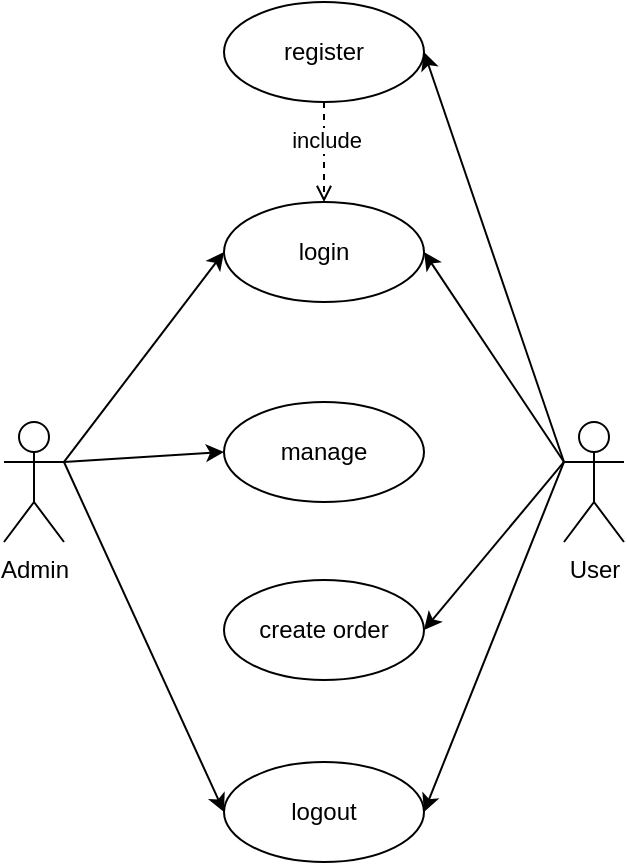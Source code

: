 <mxfile version="24.8.3" pages="2">
  <diagram name="useCase" id="Ls2bzayyUG1DLT7uLyJ-">
    <mxGraphModel dx="794" dy="492" grid="1" gridSize="10" guides="1" tooltips="1" connect="1" arrows="1" fold="1" page="1" pageScale="1" pageWidth="1169" pageHeight="827" math="0" shadow="0">
      <root>
        <mxCell id="0" />
        <mxCell id="1" parent="0" />
        <mxCell id="PBIBhDTNvAsgROowIsOv-17" style="rounded=0;orthogonalLoop=1;jettySize=auto;html=1;exitX=1;exitY=0.333;exitDx=0;exitDy=0;exitPerimeter=0;entryX=0;entryY=0.5;entryDx=0;entryDy=0;" parent="1" source="PBIBhDTNvAsgROowIsOv-1" target="PBIBhDTNvAsgROowIsOv-9" edge="1">
          <mxGeometry relative="1" as="geometry" />
        </mxCell>
        <mxCell id="PBIBhDTNvAsgROowIsOv-25" style="rounded=0;orthogonalLoop=1;jettySize=auto;html=1;exitX=1;exitY=0.333;exitDx=0;exitDy=0;exitPerimeter=0;entryX=0;entryY=0.5;entryDx=0;entryDy=0;" parent="1" source="PBIBhDTNvAsgROowIsOv-1" target="PBIBhDTNvAsgROowIsOv-14" edge="1">
          <mxGeometry relative="1" as="geometry" />
        </mxCell>
        <mxCell id="PBIBhDTNvAsgROowIsOv-27" style="rounded=0;orthogonalLoop=1;jettySize=auto;html=1;exitX=1;exitY=0.333;exitDx=0;exitDy=0;exitPerimeter=0;entryX=0;entryY=0.5;entryDx=0;entryDy=0;" parent="1" source="PBIBhDTNvAsgROowIsOv-1" target="PBIBhDTNvAsgROowIsOv-8" edge="1">
          <mxGeometry relative="1" as="geometry" />
        </mxCell>
        <mxCell id="PBIBhDTNvAsgROowIsOv-1" value="Admin" style="shape=umlActor;verticalLabelPosition=bottom;verticalAlign=top;html=1;outlineConnect=0;" parent="1" vertex="1">
          <mxGeometry x="250" y="310" width="30" height="60" as="geometry" />
        </mxCell>
        <mxCell id="PBIBhDTNvAsgROowIsOv-18" style="rounded=0;orthogonalLoop=1;jettySize=auto;html=1;exitX=0;exitY=0.333;exitDx=0;exitDy=0;exitPerimeter=0;entryX=1;entryY=0.5;entryDx=0;entryDy=0;" parent="1" source="PBIBhDTNvAsgROowIsOv-6" target="PBIBhDTNvAsgROowIsOv-7" edge="1">
          <mxGeometry relative="1" as="geometry" />
        </mxCell>
        <mxCell id="PBIBhDTNvAsgROowIsOv-19" style="rounded=0;orthogonalLoop=1;jettySize=auto;html=1;exitX=0;exitY=0.333;exitDx=0;exitDy=0;exitPerimeter=0;entryX=1;entryY=0.5;entryDx=0;entryDy=0;" parent="1" source="PBIBhDTNvAsgROowIsOv-6" target="PBIBhDTNvAsgROowIsOv-13" edge="1">
          <mxGeometry relative="1" as="geometry" />
        </mxCell>
        <mxCell id="PBIBhDTNvAsgROowIsOv-20" style="rounded=0;orthogonalLoop=1;jettySize=auto;html=1;exitX=0;exitY=0.333;exitDx=0;exitDy=0;exitPerimeter=0;entryX=1;entryY=0.5;entryDx=0;entryDy=0;" parent="1" source="PBIBhDTNvAsgROowIsOv-6" target="PBIBhDTNvAsgROowIsOv-14" edge="1">
          <mxGeometry relative="1" as="geometry" />
        </mxCell>
        <mxCell id="PBIBhDTNvAsgROowIsOv-26" style="rounded=0;orthogonalLoop=1;jettySize=auto;html=1;exitX=0;exitY=0.333;exitDx=0;exitDy=0;exitPerimeter=0;entryX=1;entryY=0.5;entryDx=0;entryDy=0;" parent="1" source="PBIBhDTNvAsgROowIsOv-6" target="PBIBhDTNvAsgROowIsOv-8" edge="1">
          <mxGeometry relative="1" as="geometry" />
        </mxCell>
        <mxCell id="PBIBhDTNvAsgROowIsOv-6" value="User" style="shape=umlActor;verticalLabelPosition=bottom;verticalAlign=top;html=1;outlineConnect=0;" parent="1" vertex="1">
          <mxGeometry x="530" y="310" width="30" height="60" as="geometry" />
        </mxCell>
        <mxCell id="PBIBhDTNvAsgROowIsOv-7" value="register" style="ellipse;whiteSpace=wrap;html=1;" parent="1" vertex="1">
          <mxGeometry x="360" y="100" width="100" height="50" as="geometry" />
        </mxCell>
        <mxCell id="PBIBhDTNvAsgROowIsOv-8" value="login" style="ellipse;whiteSpace=wrap;html=1;" parent="1" vertex="1">
          <mxGeometry x="360" y="200" width="100" height="50" as="geometry" />
        </mxCell>
        <mxCell id="PBIBhDTNvAsgROowIsOv-9" value="manage" style="ellipse;whiteSpace=wrap;html=1;" parent="1" vertex="1">
          <mxGeometry x="360" y="300" width="100" height="50" as="geometry" />
        </mxCell>
        <mxCell id="PBIBhDTNvAsgROowIsOv-13" value="create order" style="ellipse;whiteSpace=wrap;html=1;" parent="1" vertex="1">
          <mxGeometry x="360" y="389" width="100" height="50" as="geometry" />
        </mxCell>
        <mxCell id="PBIBhDTNvAsgROowIsOv-14" value="logout" style="ellipse;whiteSpace=wrap;html=1;" parent="1" vertex="1">
          <mxGeometry x="360" y="480" width="100" height="50" as="geometry" />
        </mxCell>
        <mxCell id="ah2DOJyxFixf9z7omzIT-4" value="" style="html=1;verticalAlign=bottom;labelBackgroundColor=none;endArrow=open;endFill=0;dashed=1;rounded=0;exitX=0.5;exitY=1;exitDx=0;exitDy=0;entryX=0.5;entryY=0;entryDx=0;entryDy=0;" parent="1" source="PBIBhDTNvAsgROowIsOv-7" edge="1" target="PBIBhDTNvAsgROowIsOv-8">
          <mxGeometry x="1" width="160" relative="1" as="geometry">
            <mxPoint x="330" y="60" as="sourcePoint" />
            <mxPoint x="410" y="120" as="targetPoint" />
            <mxPoint as="offset" />
          </mxGeometry>
        </mxCell>
        <mxCell id="ah2DOJyxFixf9z7omzIT-5" value="include" style="edgeLabel;html=1;align=center;verticalAlign=middle;resizable=0;points=[];" parent="ah2DOJyxFixf9z7omzIT-4" vertex="1" connectable="0">
          <mxGeometry x="-0.233" y="1" relative="1" as="geometry">
            <mxPoint as="offset" />
          </mxGeometry>
        </mxCell>
      </root>
    </mxGraphModel>
  </diagram>
  <diagram id="wweNjxVhWRPUDFzTzey8" name="activityDiagram">
    <mxGraphModel dx="3970" dy="2460" grid="1" gridSize="10" guides="1" tooltips="1" connect="1" arrows="1" fold="1" page="1" pageScale="1" pageWidth="1654" pageHeight="1169" math="0" shadow="0">
      <root>
        <mxCell id="0" />
        <mxCell id="1" parent="0" />
        <mxCell id="heNB-cjnZlvik8QZEkDk-1" value="Auth" style="text;html=1;align=center;verticalAlign=middle;whiteSpace=wrap;rounded=0;fontSize=100;" parent="1" vertex="1">
          <mxGeometry x="675" y="20" width="305" height="110" as="geometry" />
        </mxCell>
        <mxCell id="heNB-cjnZlvik8QZEkDk-3" value="Admin" style="text;html=1;align=center;verticalAlign=middle;whiteSpace=wrap;rounded=0;fontSize=50;" parent="1" vertex="1">
          <mxGeometry x="307" y="220" width="150" height="70" as="geometry" />
        </mxCell>
        <mxCell id="heNB-cjnZlvik8QZEkDk-4" value="User" style="text;html=1;align=center;verticalAlign=middle;whiteSpace=wrap;rounded=0;fontSize=50;" parent="1" vertex="1">
          <mxGeometry x="1247" y="220" width="150" height="70" as="geometry" />
        </mxCell>
        <mxCell id="heNB-cjnZlvik8QZEkDk-5" value="" style="shape=ellipse;fillColor=#0065FF;strokeColor=none;html=1;sketch=0;" parent="1" vertex="1">
          <mxGeometry x="574" y="290" width="10" height="10" as="geometry" />
        </mxCell>
        <mxCell id="heNB-cjnZlvik8QZEkDk-6" value="Admin" style="swimlane;whiteSpace=wrap;html=1;" parent="1" vertex="1">
          <mxGeometry x="180" y="300" width="200" height="470" as="geometry" />
        </mxCell>
        <mxCell id="heNB-cjnZlvik8QZEkDk-9" value="Input username &amp;amp; password" style="rounded=0;whiteSpace=wrap;html=1;" parent="heNB-cjnZlvik8QZEkDk-6" vertex="1">
          <mxGeometry x="40" y="194" width="120" height="60" as="geometry" />
        </mxCell>
        <mxCell id="heNB-cjnZlvik8QZEkDk-10" style="edgeStyle=orthogonalEdgeStyle;rounded=0;orthogonalLoop=1;jettySize=auto;html=1;exitX=0.5;exitY=1;exitDx=0;exitDy=0;entryX=0.5;entryY=0;entryDx=0;entryDy=0;" parent="heNB-cjnZlvik8QZEkDk-6" source="heNB-cjnZlvik8QZEkDk-11" target="heNB-cjnZlvik8QZEkDk-13" edge="1">
          <mxGeometry relative="1" as="geometry" />
        </mxCell>
        <mxCell id="heNB-cjnZlvik8QZEkDk-11" value="" style="ellipse;html=1;shape=startState;fillColor=#000000;strokeColor=#ff0000;" parent="heNB-cjnZlvik8QZEkDk-6" vertex="1">
          <mxGeometry x="85" y="32" width="30" height="30" as="geometry" />
        </mxCell>
        <mxCell id="heNB-cjnZlvik8QZEkDk-27" style="edgeStyle=orthogonalEdgeStyle;rounded=0;orthogonalLoop=1;jettySize=auto;html=1;exitX=0.5;exitY=1;exitDx=0;exitDy=0;entryX=0.5;entryY=0;entryDx=0;entryDy=0;" parent="heNB-cjnZlvik8QZEkDk-6" source="heNB-cjnZlvik8QZEkDk-13" target="heNB-cjnZlvik8QZEkDk-9" edge="1">
          <mxGeometry relative="1" as="geometry" />
        </mxCell>
        <mxCell id="heNB-cjnZlvik8QZEkDk-13" value="Halaman login" style="rounded=0;whiteSpace=wrap;html=1;" parent="heNB-cjnZlvik8QZEkDk-6" vertex="1">
          <mxGeometry x="40" y="92" width="120" height="60" as="geometry" />
        </mxCell>
        <mxCell id="heNB-cjnZlvik8QZEkDk-14" style="edgeStyle=orthogonalEdgeStyle;rounded=0;orthogonalLoop=1;jettySize=auto;html=1;exitX=0.5;exitY=1;exitDx=0;exitDy=0;entryX=0.5;entryY=0;entryDx=0;entryDy=0;" parent="heNB-cjnZlvik8QZEkDk-6" source="heNB-cjnZlvik8QZEkDk-15" target="heNB-cjnZlvik8QZEkDk-16" edge="1">
          <mxGeometry relative="1" as="geometry" />
        </mxCell>
        <mxCell id="heNB-cjnZlvik8QZEkDk-15" value="Admin dashboard" style="rounded=0;whiteSpace=wrap;html=1;" parent="heNB-cjnZlvik8QZEkDk-6" vertex="1">
          <mxGeometry x="40" y="340" width="120" height="60" as="geometry" />
        </mxCell>
        <mxCell id="heNB-cjnZlvik8QZEkDk-16" value="" style="ellipse;html=1;shape=endState;fillColor=#000000;strokeColor=#ff0000;" parent="heNB-cjnZlvik8QZEkDk-6" vertex="1">
          <mxGeometry x="89.5" y="430" width="21" height="20" as="geometry" />
        </mxCell>
        <mxCell id="heNB-cjnZlvik8QZEkDk-17" value="Sistem" style="swimlane;whiteSpace=wrap;html=1;startSize=23;" parent="1" vertex="1">
          <mxGeometry x="380" y="300" width="200" height="470" as="geometry" />
        </mxCell>
        <mxCell id="heNB-cjnZlvik8QZEkDk-18" value="User valid?" style="rhombus;whiteSpace=wrap;html=1;" parent="heNB-cjnZlvik8QZEkDk-17" vertex="1">
          <mxGeometry x="60" y="260" width="80" height="80" as="geometry" />
        </mxCell>
        <mxCell id="heNB-cjnZlvik8QZEkDk-19" style="edgeStyle=orthogonalEdgeStyle;rounded=0;orthogonalLoop=1;jettySize=auto;html=1;exitX=0.5;exitY=1;exitDx=0;exitDy=0;entryX=0;entryY=0.5;entryDx=0;entryDy=0;" parent="1" source="heNB-cjnZlvik8QZEkDk-9" target="heNB-cjnZlvik8QZEkDk-18" edge="1">
          <mxGeometry relative="1" as="geometry" />
        </mxCell>
        <mxCell id="heNB-cjnZlvik8QZEkDk-23" style="edgeStyle=orthogonalEdgeStyle;rounded=0;orthogonalLoop=1;jettySize=auto;html=1;exitX=0.5;exitY=1;exitDx=0;exitDy=0;entryX=1;entryY=0.5;entryDx=0;entryDy=0;" parent="1" source="heNB-cjnZlvik8QZEkDk-18" target="heNB-cjnZlvik8QZEkDk-15" edge="1">
          <mxGeometry relative="1" as="geometry" />
        </mxCell>
        <mxCell id="heNB-cjnZlvik8QZEkDk-24" value="Yes" style="edgeLabel;html=1;align=center;verticalAlign=middle;resizable=0;points=[];" parent="heNB-cjnZlvik8QZEkDk-23" vertex="1" connectable="0">
          <mxGeometry x="0.0" y="-1" relative="1" as="geometry">
            <mxPoint as="offset" />
          </mxGeometry>
        </mxCell>
        <mxCell id="heNB-cjnZlvik8QZEkDk-25" style="edgeStyle=orthogonalEdgeStyle;rounded=0;orthogonalLoop=1;jettySize=auto;html=1;exitX=0.5;exitY=0;exitDx=0;exitDy=0;entryX=1;entryY=0.5;entryDx=0;entryDy=0;" parent="1" source="heNB-cjnZlvik8QZEkDk-18" target="heNB-cjnZlvik8QZEkDk-13" edge="1">
          <mxGeometry relative="1" as="geometry" />
        </mxCell>
        <mxCell id="heNB-cjnZlvik8QZEkDk-26" value="No" style="edgeLabel;html=1;align=center;verticalAlign=middle;resizable=0;points=[];" parent="heNB-cjnZlvik8QZEkDk-25" vertex="1" connectable="0">
          <mxGeometry x="-0.328" relative="1" as="geometry">
            <mxPoint as="offset" />
          </mxGeometry>
        </mxCell>
        <mxCell id="heNB-cjnZlvik8QZEkDk-28" value="" style="shape=ellipse;fillColor=#0065FF;strokeColor=none;html=1;sketch=0;" parent="1" vertex="1">
          <mxGeometry x="1514" y="286" width="10" height="10" as="geometry" />
        </mxCell>
        <mxCell id="heNB-cjnZlvik8QZEkDk-29" value="User" style="swimlane;whiteSpace=wrap;html=1;" parent="1" vertex="1">
          <mxGeometry x="1120" y="296" width="200" height="748" as="geometry" />
        </mxCell>
        <mxCell id="heNB-cjnZlvik8QZEkDk-30" style="edgeStyle=orthogonalEdgeStyle;rounded=0;orthogonalLoop=1;jettySize=auto;html=1;exitX=0.5;exitY=1;exitDx=0;exitDy=0;entryX=0.5;entryY=0;entryDx=0;entryDy=0;" parent="heNB-cjnZlvik8QZEkDk-29" source="heNB-cjnZlvik8QZEkDk-31" target="heNB-cjnZlvik8QZEkDk-32" edge="1">
          <mxGeometry relative="1" as="geometry" />
        </mxCell>
        <mxCell id="heNB-cjnZlvik8QZEkDk-31" value="Halaman login" style="rounded=0;whiteSpace=wrap;html=1;" parent="heNB-cjnZlvik8QZEkDk-29" vertex="1">
          <mxGeometry x="40" y="182" width="120" height="60" as="geometry" />
        </mxCell>
        <mxCell id="heNB-cjnZlvik8QZEkDk-32" value="Input username &amp;amp; password" style="rounded=0;whiteSpace=wrap;html=1;" parent="heNB-cjnZlvik8QZEkDk-29" vertex="1">
          <mxGeometry x="40" y="272" width="120" height="60" as="geometry" />
        </mxCell>
        <mxCell id="heNB-cjnZlvik8QZEkDk-45" style="edgeStyle=orthogonalEdgeStyle;rounded=0;orthogonalLoop=1;jettySize=auto;html=1;exitX=0.5;exitY=1;exitDx=0;exitDy=0;" parent="heNB-cjnZlvik8QZEkDk-29" source="heNB-cjnZlvik8QZEkDk-34" target="heNB-cjnZlvik8QZEkDk-36" edge="1">
          <mxGeometry relative="1" as="geometry" />
        </mxCell>
        <mxCell id="heNB-cjnZlvik8QZEkDk-34" value="" style="ellipse;html=1;shape=startState;fillColor=#000000;strokeColor=#ff0000;" parent="heNB-cjnZlvik8QZEkDk-29" vertex="1">
          <mxGeometry x="85" y="32" width="30" height="30" as="geometry" />
        </mxCell>
        <mxCell id="heNB-cjnZlvik8QZEkDk-35" style="edgeStyle=orthogonalEdgeStyle;rounded=0;orthogonalLoop=1;jettySize=auto;html=1;exitX=0.5;exitY=1;exitDx=0;exitDy=0;entryX=0.5;entryY=0;entryDx=0;entryDy=0;" parent="heNB-cjnZlvik8QZEkDk-29" source="heNB-cjnZlvik8QZEkDk-36" target="heNB-cjnZlvik8QZEkDk-31" edge="1">
          <mxGeometry relative="1" as="geometry" />
        </mxCell>
        <mxCell id="heNB-cjnZlvik8QZEkDk-36" value="Halaman awal" style="rounded=0;whiteSpace=wrap;html=1;" parent="heNB-cjnZlvik8QZEkDk-29" vertex="1">
          <mxGeometry x="40" y="92" width="120" height="60" as="geometry" />
        </mxCell>
        <mxCell id="heNB-cjnZlvik8QZEkDk-38" value="User dashboard" style="rounded=0;whiteSpace=wrap;html=1;" parent="heNB-cjnZlvik8QZEkDk-29" vertex="1">
          <mxGeometry x="40" y="628" width="120" height="60" as="geometry" />
        </mxCell>
        <mxCell id="heNB-cjnZlvik8QZEkDk-46" value="Halaman registrasi" style="rounded=0;whiteSpace=wrap;html=1;" parent="heNB-cjnZlvik8QZEkDk-29" vertex="1">
          <mxGeometry x="40" y="518" width="120" height="60" as="geometry" />
        </mxCell>
        <mxCell id="heNB-cjnZlvik8QZEkDk-49" value="Yes" style="edgeStyle=orthogonalEdgeStyle;rounded=0;orthogonalLoop=1;jettySize=auto;html=1;exitX=0.5;exitY=1;exitDx=0;exitDy=0;entryX=0.5;entryY=0;entryDx=0;entryDy=0;" parent="heNB-cjnZlvik8QZEkDk-29" source="heNB-cjnZlvik8QZEkDk-48" target="heNB-cjnZlvik8QZEkDk-46" edge="1">
          <mxGeometry relative="1" as="geometry" />
        </mxCell>
        <mxCell id="heNB-cjnZlvik8QZEkDk-52" value="No" style="edgeStyle=orthogonalEdgeStyle;rounded=0;orthogonalLoop=1;jettySize=auto;html=1;exitX=0;exitY=0.5;exitDx=0;exitDy=0;entryX=0;entryY=0.5;entryDx=0;entryDy=0;" parent="heNB-cjnZlvik8QZEkDk-29" source="heNB-cjnZlvik8QZEkDk-48" target="heNB-cjnZlvik8QZEkDk-31" edge="1">
          <mxGeometry relative="1" as="geometry" />
        </mxCell>
        <mxCell id="heNB-cjnZlvik8QZEkDk-48" value="Ingin buat akun?" style="rhombus;whiteSpace=wrap;html=1;" parent="heNB-cjnZlvik8QZEkDk-29" vertex="1">
          <mxGeometry x="60" y="398" width="80" height="80" as="geometry" />
        </mxCell>
        <mxCell id="heNB-cjnZlvik8QZEkDk-40" value="Sistem" style="swimlane;whiteSpace=wrap;html=1;startSize=23;" parent="1" vertex="1">
          <mxGeometry x="1320" y="296" width="200" height="748" as="geometry" />
        </mxCell>
        <mxCell id="heNB-cjnZlvik8QZEkDk-41" value="User valid?" style="rhombus;whiteSpace=wrap;html=1;" parent="heNB-cjnZlvik8QZEkDk-40" vertex="1">
          <mxGeometry x="60" y="332" width="80" height="80" as="geometry" />
        </mxCell>
        <mxCell id="heNB-cjnZlvik8QZEkDk-54" value="Data valid?" style="rhombus;whiteSpace=wrap;html=1;" parent="heNB-cjnZlvik8QZEkDk-40" vertex="1">
          <mxGeometry x="60" y="508" width="80" height="80" as="geometry" />
        </mxCell>
        <mxCell id="heNB-cjnZlvik8QZEkDk-42" style="edgeStyle=orthogonalEdgeStyle;rounded=0;orthogonalLoop=1;jettySize=auto;html=1;exitX=0.5;exitY=1;exitDx=0;exitDy=0;entryX=0;entryY=0.5;entryDx=0;entryDy=0;" parent="1" source="heNB-cjnZlvik8QZEkDk-32" target="heNB-cjnZlvik8QZEkDk-41" edge="1">
          <mxGeometry relative="1" as="geometry" />
        </mxCell>
        <mxCell id="heNB-cjnZlvik8QZEkDk-55" style="edgeStyle=orthogonalEdgeStyle;rounded=0;orthogonalLoop=1;jettySize=auto;html=1;exitX=1;exitY=0.5;exitDx=0;exitDy=0;entryX=0;entryY=0.5;entryDx=0;entryDy=0;" parent="1" source="heNB-cjnZlvik8QZEkDk-46" target="heNB-cjnZlvik8QZEkDk-54" edge="1">
          <mxGeometry relative="1" as="geometry" />
        </mxCell>
        <mxCell id="heNB-cjnZlvik8QZEkDk-57" value="Yes" style="edgeStyle=orthogonalEdgeStyle;rounded=0;orthogonalLoop=1;jettySize=auto;html=1;exitX=0.5;exitY=1;exitDx=0;exitDy=0;entryX=0.5;entryY=0;entryDx=0;entryDy=0;" parent="1" source="heNB-cjnZlvik8QZEkDk-54" target="heNB-cjnZlvik8QZEkDk-38" edge="1">
          <mxGeometry relative="1" as="geometry">
            <Array as="points">
              <mxPoint x="1420" y="894" />
              <mxPoint x="1220" y="894" />
            </Array>
          </mxGeometry>
        </mxCell>
        <mxCell id="heNB-cjnZlvik8QZEkDk-39" value="" style="ellipse;html=1;shape=endState;fillColor=#000000;strokeColor=#ff0000;" parent="1" vertex="1">
          <mxGeometry x="1209.5" y="1014" width="21" height="20" as="geometry" />
        </mxCell>
        <mxCell id="heNB-cjnZlvik8QZEkDk-37" style="edgeStyle=orthogonalEdgeStyle;rounded=0;orthogonalLoop=1;jettySize=auto;html=1;exitX=0.5;exitY=1;exitDx=0;exitDy=0;entryX=0.5;entryY=0;entryDx=0;entryDy=0;" parent="1" source="heNB-cjnZlvik8QZEkDk-38" target="heNB-cjnZlvik8QZEkDk-39" edge="1">
          <mxGeometry relative="1" as="geometry" />
        </mxCell>
        <mxCell id="heNB-cjnZlvik8QZEkDk-59" value="Yes" style="edgeStyle=orthogonalEdgeStyle;rounded=0;orthogonalLoop=1;jettySize=auto;html=1;exitX=1;exitY=0.5;exitDx=0;exitDy=0;entryX=0.5;entryY=0;entryDx=0;entryDy=0;" parent="1" source="heNB-cjnZlvik8QZEkDk-41" target="heNB-cjnZlvik8QZEkDk-38" edge="1">
          <mxGeometry relative="1" as="geometry">
            <Array as="points">
              <mxPoint x="1480" y="668" />
              <mxPoint x="1480" y="904" />
              <mxPoint x="1220" y="904" />
            </Array>
          </mxGeometry>
        </mxCell>
        <mxCell id="heNB-cjnZlvik8QZEkDk-60" style="edgeStyle=orthogonalEdgeStyle;rounded=0;orthogonalLoop=1;jettySize=auto;html=1;exitX=0.5;exitY=0;exitDx=0;exitDy=0;entryX=1;entryY=0.5;entryDx=0;entryDy=0;" parent="1" source="heNB-cjnZlvik8QZEkDk-54" target="heNB-cjnZlvik8QZEkDk-48" edge="1">
          <mxGeometry relative="1" as="geometry" />
        </mxCell>
        <mxCell id="heNB-cjnZlvik8QZEkDk-61" value="No" style="edgeStyle=orthogonalEdgeStyle;rounded=0;orthogonalLoop=1;jettySize=auto;html=1;exitX=0.5;exitY=1;exitDx=0;exitDy=0;entryX=1;entryY=0.5;entryDx=0;entryDy=0;" parent="1" source="heNB-cjnZlvik8QZEkDk-41" target="heNB-cjnZlvik8QZEkDk-48" edge="1">
          <mxGeometry relative="1" as="geometry" />
        </mxCell>
        <mxCell id="8sEm_yhT0wU4ozq4r_Tf-1" value="Manage" style="text;html=1;align=center;verticalAlign=middle;whiteSpace=wrap;rounded=0;fontSize=100;" vertex="1" parent="1">
          <mxGeometry x="675" y="1200" width="305" height="110" as="geometry" />
        </mxCell>
        <mxCell id="8sEm_yhT0wU4ozq4r_Tf-20" value="Admin" style="text;html=1;align=center;verticalAlign=middle;whiteSpace=wrap;rounded=0;fontSize=50;" vertex="1" parent="1">
          <mxGeometry x="752" y="1350" width="150" height="70" as="geometry" />
        </mxCell>
        <mxCell id="8sEm_yhT0wU4ozq4r_Tf-21" value="" style="shape=ellipse;fillColor=#0065FF;strokeColor=none;html=1;sketch=0;" vertex="1" parent="1">
          <mxGeometry x="1019" y="1420" width="10" height="10" as="geometry" />
        </mxCell>
        <mxCell id="8sEm_yhT0wU4ozq4r_Tf-22" value="Admin" style="swimlane;whiteSpace=wrap;html=1;" vertex="1" parent="1">
          <mxGeometry x="625" y="1430" width="200" height="540" as="geometry" />
        </mxCell>
        <mxCell id="8sEm_yhT0wU4ozq4r_Tf-41" style="edgeStyle=orthogonalEdgeStyle;rounded=0;orthogonalLoop=1;jettySize=auto;html=1;exitX=0.5;exitY=1;exitDx=0;exitDy=0;entryX=0.5;entryY=0;entryDx=0;entryDy=0;" edge="1" parent="8sEm_yhT0wU4ozq4r_Tf-22" source="8sEm_yhT0wU4ozq4r_Tf-23" target="8sEm_yhT0wU4ozq4r_Tf-38">
          <mxGeometry relative="1" as="geometry" />
        </mxCell>
        <mxCell id="8sEm_yhT0wU4ozq4r_Tf-23" value="pilih menu manage" style="rounded=0;whiteSpace=wrap;html=1;" vertex="1" parent="8sEm_yhT0wU4ozq4r_Tf-22">
          <mxGeometry x="40" y="180" width="120" height="60" as="geometry" />
        </mxCell>
        <mxCell id="8sEm_yhT0wU4ozq4r_Tf-24" style="edgeStyle=orthogonalEdgeStyle;rounded=0;orthogonalLoop=1;jettySize=auto;html=1;exitX=0.5;exitY=1;exitDx=0;exitDy=0;entryX=0.5;entryY=0;entryDx=0;entryDy=0;" edge="1" parent="8sEm_yhT0wU4ozq4r_Tf-22" source="8sEm_yhT0wU4ozq4r_Tf-25" target="8sEm_yhT0wU4ozq4r_Tf-27">
          <mxGeometry relative="1" as="geometry" />
        </mxCell>
        <mxCell id="8sEm_yhT0wU4ozq4r_Tf-25" value="" style="ellipse;html=1;shape=startState;fillColor=#000000;strokeColor=#ff0000;" vertex="1" parent="8sEm_yhT0wU4ozq4r_Tf-22">
          <mxGeometry x="85" y="32" width="30" height="30" as="geometry" />
        </mxCell>
        <mxCell id="8sEm_yhT0wU4ozq4r_Tf-26" style="edgeStyle=orthogonalEdgeStyle;rounded=0;orthogonalLoop=1;jettySize=auto;html=1;exitX=0.5;exitY=1;exitDx=0;exitDy=0;entryX=0.5;entryY=0;entryDx=0;entryDy=0;" edge="1" parent="8sEm_yhT0wU4ozq4r_Tf-22" source="8sEm_yhT0wU4ozq4r_Tf-27" target="8sEm_yhT0wU4ozq4r_Tf-23">
          <mxGeometry relative="1" as="geometry" />
        </mxCell>
        <mxCell id="8sEm_yhT0wU4ozq4r_Tf-27" value="login" style="rounded=0;whiteSpace=wrap;html=1;" vertex="1" parent="8sEm_yhT0wU4ozq4r_Tf-22">
          <mxGeometry x="40" y="92" width="120" height="60" as="geometry" />
        </mxCell>
        <mxCell id="8sEm_yhT0wU4ozq4r_Tf-38" value="manage data" style="rounded=0;whiteSpace=wrap;html=1;" vertex="1" parent="8sEm_yhT0wU4ozq4r_Tf-22">
          <mxGeometry x="40" y="280" width="120" height="60" as="geometry" />
        </mxCell>
        <mxCell id="8sEm_yhT0wU4ozq4r_Tf-31" value="Sistem" style="swimlane;whiteSpace=wrap;html=1;startSize=23;" vertex="1" parent="1">
          <mxGeometry x="825" y="1430" width="200" height="540" as="geometry" />
        </mxCell>
        <mxCell id="8sEm_yhT0wU4ozq4r_Tf-43" value="Yes" style="edgeStyle=orthogonalEdgeStyle;rounded=0;orthogonalLoop=1;jettySize=auto;html=1;exitX=0.5;exitY=1;exitDx=0;exitDy=0;entryX=0.5;entryY=0;entryDx=0;entryDy=0;" edge="1" parent="8sEm_yhT0wU4ozq4r_Tf-31" source="8sEm_yhT0wU4ozq4r_Tf-32" target="8sEm_yhT0wU4ozq4r_Tf-29">
          <mxGeometry relative="1" as="geometry" />
        </mxCell>
        <mxCell id="8sEm_yhT0wU4ozq4r_Tf-32" value="data valid?" style="rhombus;whiteSpace=wrap;html=1;" vertex="1" parent="8sEm_yhT0wU4ozq4r_Tf-31">
          <mxGeometry x="60" y="270" width="80" height="80" as="geometry" />
        </mxCell>
        <mxCell id="8sEm_yhT0wU4ozq4r_Tf-29" value="simpan" style="rounded=0;whiteSpace=wrap;html=1;" vertex="1" parent="8sEm_yhT0wU4ozq4r_Tf-31">
          <mxGeometry x="40" y="390" width="120" height="60" as="geometry" />
        </mxCell>
        <mxCell id="8sEm_yhT0wU4ozq4r_Tf-30" value="" style="ellipse;html=1;shape=endState;fillColor=#000000;strokeColor=#ff0000;" vertex="1" parent="8sEm_yhT0wU4ozq4r_Tf-31">
          <mxGeometry x="89.5" y="490" width="21" height="20" as="geometry" />
        </mxCell>
        <mxCell id="8sEm_yhT0wU4ozq4r_Tf-28" style="edgeStyle=orthogonalEdgeStyle;rounded=0;orthogonalLoop=1;jettySize=auto;html=1;exitX=0.5;exitY=1;exitDx=0;exitDy=0;entryX=0.5;entryY=0;entryDx=0;entryDy=0;" edge="1" parent="8sEm_yhT0wU4ozq4r_Tf-31" source="8sEm_yhT0wU4ozq4r_Tf-29" target="8sEm_yhT0wU4ozq4r_Tf-30">
          <mxGeometry relative="1" as="geometry" />
        </mxCell>
        <mxCell id="8sEm_yhT0wU4ozq4r_Tf-42" style="edgeStyle=orthogonalEdgeStyle;rounded=0;orthogonalLoop=1;jettySize=auto;html=1;exitX=1;exitY=0.5;exitDx=0;exitDy=0;entryX=0;entryY=0.5;entryDx=0;entryDy=0;" edge="1" parent="1" source="8sEm_yhT0wU4ozq4r_Tf-38" target="8sEm_yhT0wU4ozq4r_Tf-32">
          <mxGeometry relative="1" as="geometry" />
        </mxCell>
        <mxCell id="8sEm_yhT0wU4ozq4r_Tf-44" value="No" style="edgeStyle=orthogonalEdgeStyle;rounded=0;orthogonalLoop=1;jettySize=auto;html=1;exitX=0.5;exitY=0;exitDx=0;exitDy=0;entryX=0.5;entryY=0;entryDx=0;entryDy=0;" edge="1" parent="1" source="8sEm_yhT0wU4ozq4r_Tf-32" target="8sEm_yhT0wU4ozq4r_Tf-38">
          <mxGeometry relative="1" as="geometry">
            <Array as="points">
              <mxPoint x="925" y="1690" />
              <mxPoint x="725" y="1690" />
            </Array>
          </mxGeometry>
        </mxCell>
        <mxCell id="OrInavjSQ8dT8gGmadys-1" value="Logout" style="text;html=1;align=center;verticalAlign=middle;whiteSpace=wrap;rounded=0;fontSize=100;" vertex="1" parent="1">
          <mxGeometry x="2329" y="20" width="305" height="110" as="geometry" />
        </mxCell>
        <mxCell id="OrInavjSQ8dT8gGmadys-2" value="Admin &amp;amp; User" style="text;html=1;align=center;verticalAlign=middle;whiteSpace=wrap;rounded=0;fontSize=50;" vertex="1" parent="1">
          <mxGeometry x="2304" y="160" width="354" height="70" as="geometry" />
        </mxCell>
        <mxCell id="OrInavjSQ8dT8gGmadys-3" value="" style="shape=ellipse;fillColor=#0065FF;strokeColor=none;html=1;sketch=0;" vertex="1" parent="1">
          <mxGeometry x="2673" y="240" width="10" height="10" as="geometry" />
        </mxCell>
        <mxCell id="OrInavjSQ8dT8gGmadys-4" value="Admin &amp;amp; User" style="swimlane;whiteSpace=wrap;html=1;" vertex="1" parent="1">
          <mxGeometry x="2381.5" y="250" width="200" height="420" as="geometry" />
        </mxCell>
        <mxCell id="OrInavjSQ8dT8gGmadys-5" style="edgeStyle=orthogonalEdgeStyle;rounded=0;orthogonalLoop=1;jettySize=auto;html=1;exitX=0.5;exitY=1;exitDx=0;exitDy=0;entryX=0.5;entryY=0;entryDx=0;entryDy=0;" edge="1" parent="OrInavjSQ8dT8gGmadys-4" source="OrInavjSQ8dT8gGmadys-6" target="OrInavjSQ8dT8gGmadys-11">
          <mxGeometry relative="1" as="geometry" />
        </mxCell>
        <mxCell id="OrInavjSQ8dT8gGmadys-6" value="klik menu logout" style="rounded=0;whiteSpace=wrap;html=1;" vertex="1" parent="OrInavjSQ8dT8gGmadys-4">
          <mxGeometry x="40" y="190" width="120" height="60" as="geometry" />
        </mxCell>
        <mxCell id="OrInavjSQ8dT8gGmadys-7" style="edgeStyle=orthogonalEdgeStyle;rounded=0;orthogonalLoop=1;jettySize=auto;html=1;exitX=0.5;exitY=1;exitDx=0;exitDy=0;entryX=0.5;entryY=0;entryDx=0;entryDy=0;" edge="1" parent="OrInavjSQ8dT8gGmadys-4" source="OrInavjSQ8dT8gGmadys-8" target="OrInavjSQ8dT8gGmadys-10">
          <mxGeometry relative="1" as="geometry" />
        </mxCell>
        <mxCell id="OrInavjSQ8dT8gGmadys-8" value="" style="ellipse;html=1;shape=startState;fillColor=#000000;strokeColor=#ff0000;" vertex="1" parent="OrInavjSQ8dT8gGmadys-4">
          <mxGeometry x="85" y="32" width="30" height="30" as="geometry" />
        </mxCell>
        <mxCell id="OrInavjSQ8dT8gGmadys-9" style="edgeStyle=orthogonalEdgeStyle;rounded=0;orthogonalLoop=1;jettySize=auto;html=1;exitX=0.5;exitY=1;exitDx=0;exitDy=0;entryX=0.5;entryY=0;entryDx=0;entryDy=0;" edge="1" parent="OrInavjSQ8dT8gGmadys-4" source="OrInavjSQ8dT8gGmadys-10" target="OrInavjSQ8dT8gGmadys-6">
          <mxGeometry relative="1" as="geometry" />
        </mxCell>
        <mxCell id="OrInavjSQ8dT8gGmadys-10" value="Main dashboard" style="rounded=0;whiteSpace=wrap;html=1;" vertex="1" parent="OrInavjSQ8dT8gGmadys-4">
          <mxGeometry x="40" y="92" width="120" height="60" as="geometry" />
        </mxCell>
        <mxCell id="OrInavjSQ8dT8gGmadys-20" style="edgeStyle=orthogonalEdgeStyle;rounded=0;orthogonalLoop=1;jettySize=auto;html=1;exitX=0.5;exitY=1;exitDx=0;exitDy=0;entryX=0.5;entryY=0;entryDx=0;entryDy=0;" edge="1" parent="OrInavjSQ8dT8gGmadys-4" source="OrInavjSQ8dT8gGmadys-11" target="OrInavjSQ8dT8gGmadys-16">
          <mxGeometry relative="1" as="geometry" />
        </mxCell>
        <mxCell id="OrInavjSQ8dT8gGmadys-11" value="Halaman awal" style="rounded=0;whiteSpace=wrap;html=1;" vertex="1" parent="OrInavjSQ8dT8gGmadys-4">
          <mxGeometry x="40" y="280" width="120" height="60" as="geometry" />
        </mxCell>
        <mxCell id="OrInavjSQ8dT8gGmadys-16" value="" style="ellipse;html=1;shape=endState;fillColor=#000000;strokeColor=#ff0000;" vertex="1" parent="OrInavjSQ8dT8gGmadys-4">
          <mxGeometry x="89.5" y="378" width="21" height="20" as="geometry" />
        </mxCell>
        <mxCell id="OrInavjSQ8dT8gGmadys-21" value="Order" style="text;html=1;align=center;verticalAlign=middle;whiteSpace=wrap;rounded=0;fontSize=100;" vertex="1" parent="1">
          <mxGeometry x="2526" y="1200" width="305" height="110" as="geometry" />
        </mxCell>
        <mxCell id="OrInavjSQ8dT8gGmadys-22" value="User" style="text;html=1;align=center;verticalAlign=middle;whiteSpace=wrap;rounded=0;fontSize=50;" vertex="1" parent="1">
          <mxGeometry x="2603" y="1350" width="150" height="70" as="geometry" />
        </mxCell>
        <mxCell id="OrInavjSQ8dT8gGmadys-23" value="" style="shape=ellipse;fillColor=#0065FF;strokeColor=none;html=1;sketch=0;" vertex="1" parent="1">
          <mxGeometry x="2870" y="1420" width="10" height="10" as="geometry" />
        </mxCell>
        <mxCell id="OrInavjSQ8dT8gGmadys-24" value="User" style="swimlane;whiteSpace=wrap;html=1;" vertex="1" parent="1">
          <mxGeometry x="2476" y="1430" width="200" height="540" as="geometry" />
        </mxCell>
        <mxCell id="OrInavjSQ8dT8gGmadys-25" style="edgeStyle=orthogonalEdgeStyle;rounded=0;orthogonalLoop=1;jettySize=auto;html=1;exitX=0.5;exitY=1;exitDx=0;exitDy=0;entryX=0.5;entryY=0;entryDx=0;entryDy=0;" edge="1" parent="OrInavjSQ8dT8gGmadys-24" source="OrInavjSQ8dT8gGmadys-26" target="OrInavjSQ8dT8gGmadys-31">
          <mxGeometry relative="1" as="geometry" />
        </mxCell>
        <mxCell id="OrInavjSQ8dT8gGmadys-26" value="lihat produk" style="rounded=0;whiteSpace=wrap;html=1;" vertex="1" parent="OrInavjSQ8dT8gGmadys-24">
          <mxGeometry x="40" y="180" width="120" height="60" as="geometry" />
        </mxCell>
        <mxCell id="OrInavjSQ8dT8gGmadys-27" style="edgeStyle=orthogonalEdgeStyle;rounded=0;orthogonalLoop=1;jettySize=auto;html=1;exitX=0.5;exitY=1;exitDx=0;exitDy=0;entryX=0.5;entryY=0;entryDx=0;entryDy=0;" edge="1" parent="OrInavjSQ8dT8gGmadys-24" source="OrInavjSQ8dT8gGmadys-28" target="OrInavjSQ8dT8gGmadys-30">
          <mxGeometry relative="1" as="geometry" />
        </mxCell>
        <mxCell id="OrInavjSQ8dT8gGmadys-28" value="" style="ellipse;html=1;shape=startState;fillColor=#000000;strokeColor=#ff0000;" vertex="1" parent="OrInavjSQ8dT8gGmadys-24">
          <mxGeometry x="85" y="32" width="30" height="30" as="geometry" />
        </mxCell>
        <mxCell id="OrInavjSQ8dT8gGmadys-29" style="edgeStyle=orthogonalEdgeStyle;rounded=0;orthogonalLoop=1;jettySize=auto;html=1;exitX=0.5;exitY=1;exitDx=0;exitDy=0;entryX=0.5;entryY=0;entryDx=0;entryDy=0;" edge="1" parent="OrInavjSQ8dT8gGmadys-24" source="OrInavjSQ8dT8gGmadys-30" target="OrInavjSQ8dT8gGmadys-26">
          <mxGeometry relative="1" as="geometry" />
        </mxCell>
        <mxCell id="OrInavjSQ8dT8gGmadys-30" value="login" style="rounded=0;whiteSpace=wrap;html=1;" vertex="1" parent="OrInavjSQ8dT8gGmadys-24">
          <mxGeometry x="40" y="92" width="120" height="60" as="geometry" />
        </mxCell>
        <mxCell id="OrInavjSQ8dT8gGmadys-31" value="pilih produk" style="rounded=0;whiteSpace=wrap;html=1;" vertex="1" parent="OrInavjSQ8dT8gGmadys-24">
          <mxGeometry x="40" y="280" width="120" height="60" as="geometry" />
        </mxCell>
        <mxCell id="OrInavjSQ8dT8gGmadys-32" value="Sistem" style="swimlane;whiteSpace=wrap;html=1;startSize=23;" vertex="1" parent="1">
          <mxGeometry x="2676" y="1430" width="200" height="540" as="geometry" />
        </mxCell>
        <mxCell id="OrInavjSQ8dT8gGmadys-33" value="Yes" style="edgeStyle=orthogonalEdgeStyle;rounded=0;orthogonalLoop=1;jettySize=auto;html=1;exitX=0.5;exitY=1;exitDx=0;exitDy=0;entryX=0.5;entryY=0;entryDx=0;entryDy=0;" edge="1" parent="OrInavjSQ8dT8gGmadys-32" source="OrInavjSQ8dT8gGmadys-34" target="OrInavjSQ8dT8gGmadys-35">
          <mxGeometry relative="1" as="geometry" />
        </mxCell>
        <mxCell id="OrInavjSQ8dT8gGmadys-34" value="ingin membeli?" style="rhombus;whiteSpace=wrap;html=1;" vertex="1" parent="OrInavjSQ8dT8gGmadys-32">
          <mxGeometry x="60" y="270" width="80" height="80" as="geometry" />
        </mxCell>
        <mxCell id="OrInavjSQ8dT8gGmadys-35" value="create order" style="rounded=0;whiteSpace=wrap;html=1;" vertex="1" parent="OrInavjSQ8dT8gGmadys-32">
          <mxGeometry x="40" y="400" width="120" height="60" as="geometry" />
        </mxCell>
        <mxCell id="OrInavjSQ8dT8gGmadys-36" value="" style="ellipse;html=1;shape=endState;fillColor=#000000;strokeColor=#ff0000;" vertex="1" parent="OrInavjSQ8dT8gGmadys-32">
          <mxGeometry x="89.5" y="490" width="21" height="20" as="geometry" />
        </mxCell>
        <mxCell id="OrInavjSQ8dT8gGmadys-37" style="edgeStyle=orthogonalEdgeStyle;rounded=0;orthogonalLoop=1;jettySize=auto;html=1;exitX=0.5;exitY=1;exitDx=0;exitDy=0;entryX=0.5;entryY=0;entryDx=0;entryDy=0;" edge="1" parent="OrInavjSQ8dT8gGmadys-32" source="OrInavjSQ8dT8gGmadys-35" target="OrInavjSQ8dT8gGmadys-36">
          <mxGeometry relative="1" as="geometry" />
        </mxCell>
        <mxCell id="OrInavjSQ8dT8gGmadys-40" style="edgeStyle=orthogonalEdgeStyle;rounded=0;orthogonalLoop=1;jettySize=auto;html=1;exitX=1;exitY=0.5;exitDx=0;exitDy=0;entryX=0;entryY=0.5;entryDx=0;entryDy=0;" edge="1" parent="1" source="OrInavjSQ8dT8gGmadys-31" target="OrInavjSQ8dT8gGmadys-34">
          <mxGeometry relative="1" as="geometry" />
        </mxCell>
        <mxCell id="OrInavjSQ8dT8gGmadys-41" value="No" style="edgeStyle=orthogonalEdgeStyle;rounded=0;orthogonalLoop=1;jettySize=auto;html=1;exitX=0.5;exitY=0;exitDx=0;exitDy=0;entryX=1;entryY=0.5;entryDx=0;entryDy=0;" edge="1" parent="1" source="OrInavjSQ8dT8gGmadys-34" target="OrInavjSQ8dT8gGmadys-26">
          <mxGeometry relative="1" as="geometry" />
        </mxCell>
      </root>
    </mxGraphModel>
  </diagram>
</mxfile>
